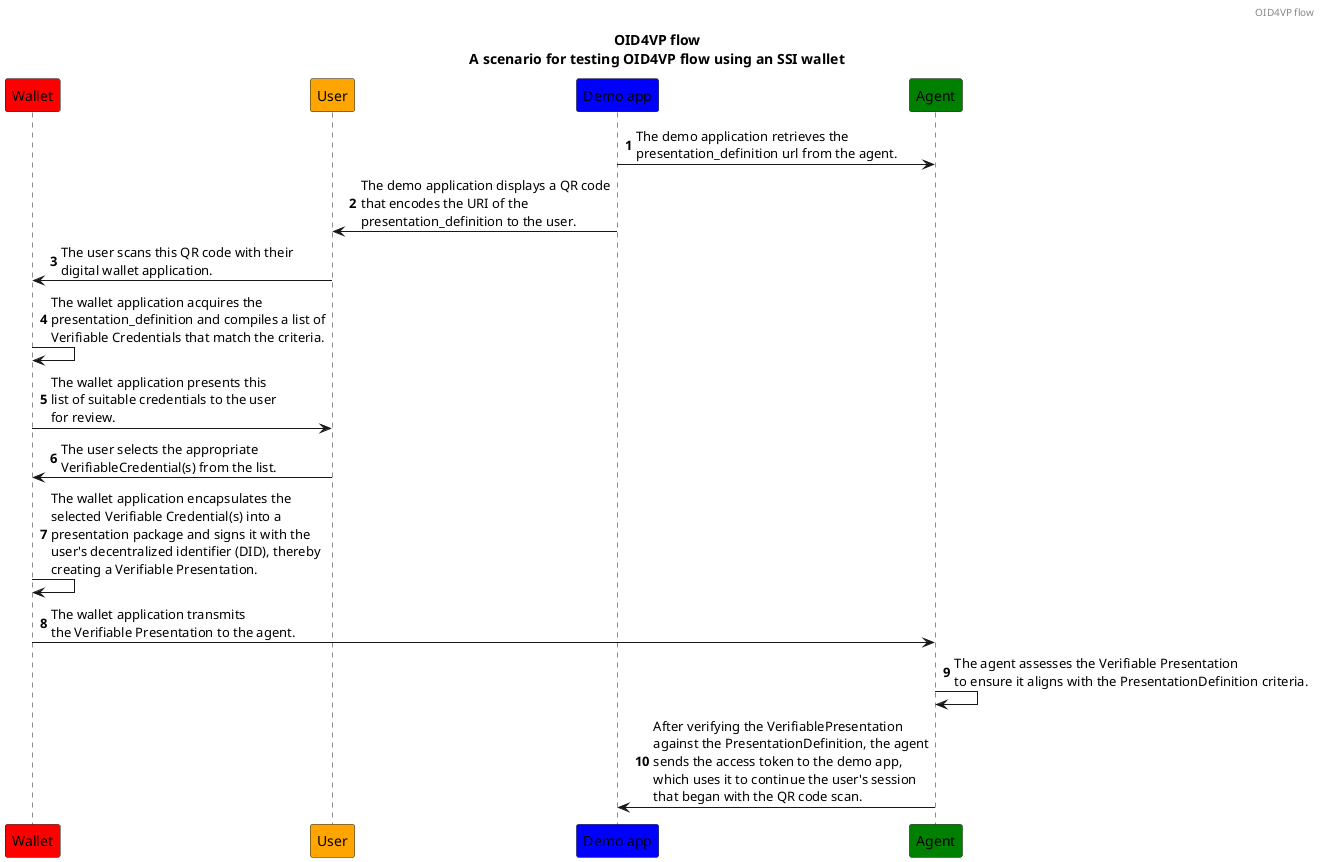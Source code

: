 @startuml

header OID4VP flow
title
OID4VP flow
A scenario for testing OID4VP flow using an SSI wallet
end title

autonumber

participant "Wallet" as wallet order 0 #RED
participant "User" as user order 1 #ORANGE
participant "Demo app" as demo order 2 #BLUE
participant "Agent" as agent order 3 #GREEN

demo -> agent: The demo application retrieves the\npresentation_definition url from the agent.
demo -> user: The demo application displays a QR code\nthat encodes the URI of the\npresentation_definition to the user.
user -> wallet: The user scans this QR code with their\ndigital wallet application.
wallet -> wallet: The wallet application acquires the\npresentation_definition and compiles a list of\nVerifiable Credentials that match the criteria.
wallet -> user: The wallet application presents this\nlist of suitable credentials to the user\nfor review.
user -> wallet: The user selects the appropriate\nVerifiableCredential(s) from the list.
wallet -> wallet: The wallet application encapsulates the\nselected Verifiable Credential(s) into a\npresentation package and signs it with the\nuser's decentralized identifier (DID), thereby\ncreating a Verifiable Presentation.
wallet -> agent: The wallet application transmits\nthe Verifiable Presentation to the agent.
agent -> agent: The agent assesses the Verifiable Presentation\nto ensure it aligns with the PresentationDefinition criteria.
agent -> demo: After verifying the VerifiablePresentation\nagainst the PresentationDefinition, the agent\nsends the access token to the demo app,\nwhich uses it to continue the user's session\nthat began with the QR code scan.
@enduml
